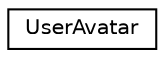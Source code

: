 digraph "Graphical Class Hierarchy"
{
 // INTERACTIVE_SVG=YES
 // LATEX_PDF_SIZE
  edge [fontname="Helvetica",fontsize="10",labelfontname="Helvetica",labelfontsize="10"];
  node [fontname="Helvetica",fontsize="10",shape=record];
  rankdir="LR";
  Node0 [label="UserAvatar",height=0.2,width=0.4,color="black", fillcolor="white", style="filled",URL="$class_user_avatar.html",tooltip=" "];
}
